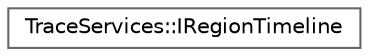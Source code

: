 digraph "Graphical Class Hierarchy"
{
 // INTERACTIVE_SVG=YES
 // LATEX_PDF_SIZE
  bgcolor="transparent";
  edge [fontname=Helvetica,fontsize=10,labelfontname=Helvetica,labelfontsize=10];
  node [fontname=Helvetica,fontsize=10,shape=box,height=0.2,width=0.4];
  rankdir="LR";
  Node0 [id="Node000000",label="TraceServices::IRegionTimeline",height=0.2,width=0.4,color="grey40", fillcolor="white", style="filled",URL="$d1/d7e/classTraceServices_1_1IRegionTimeline.html",tooltip=" "];
}
